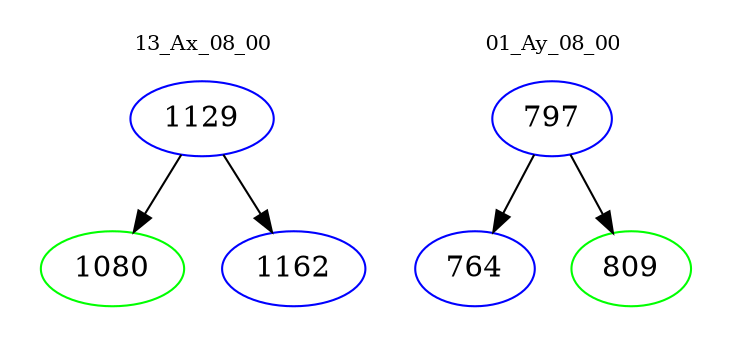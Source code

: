 digraph{
subgraph cluster_0 {
color = white
label = "13_Ax_08_00";
fontsize=10;
T0_1129 [label="1129", color="blue"]
T0_1129 -> T0_1080 [color="black"]
T0_1080 [label="1080", color="green"]
T0_1129 -> T0_1162 [color="black"]
T0_1162 [label="1162", color="blue"]
}
subgraph cluster_1 {
color = white
label = "01_Ay_08_00";
fontsize=10;
T1_797 [label="797", color="blue"]
T1_797 -> T1_764 [color="black"]
T1_764 [label="764", color="blue"]
T1_797 -> T1_809 [color="black"]
T1_809 [label="809", color="green"]
}
}
